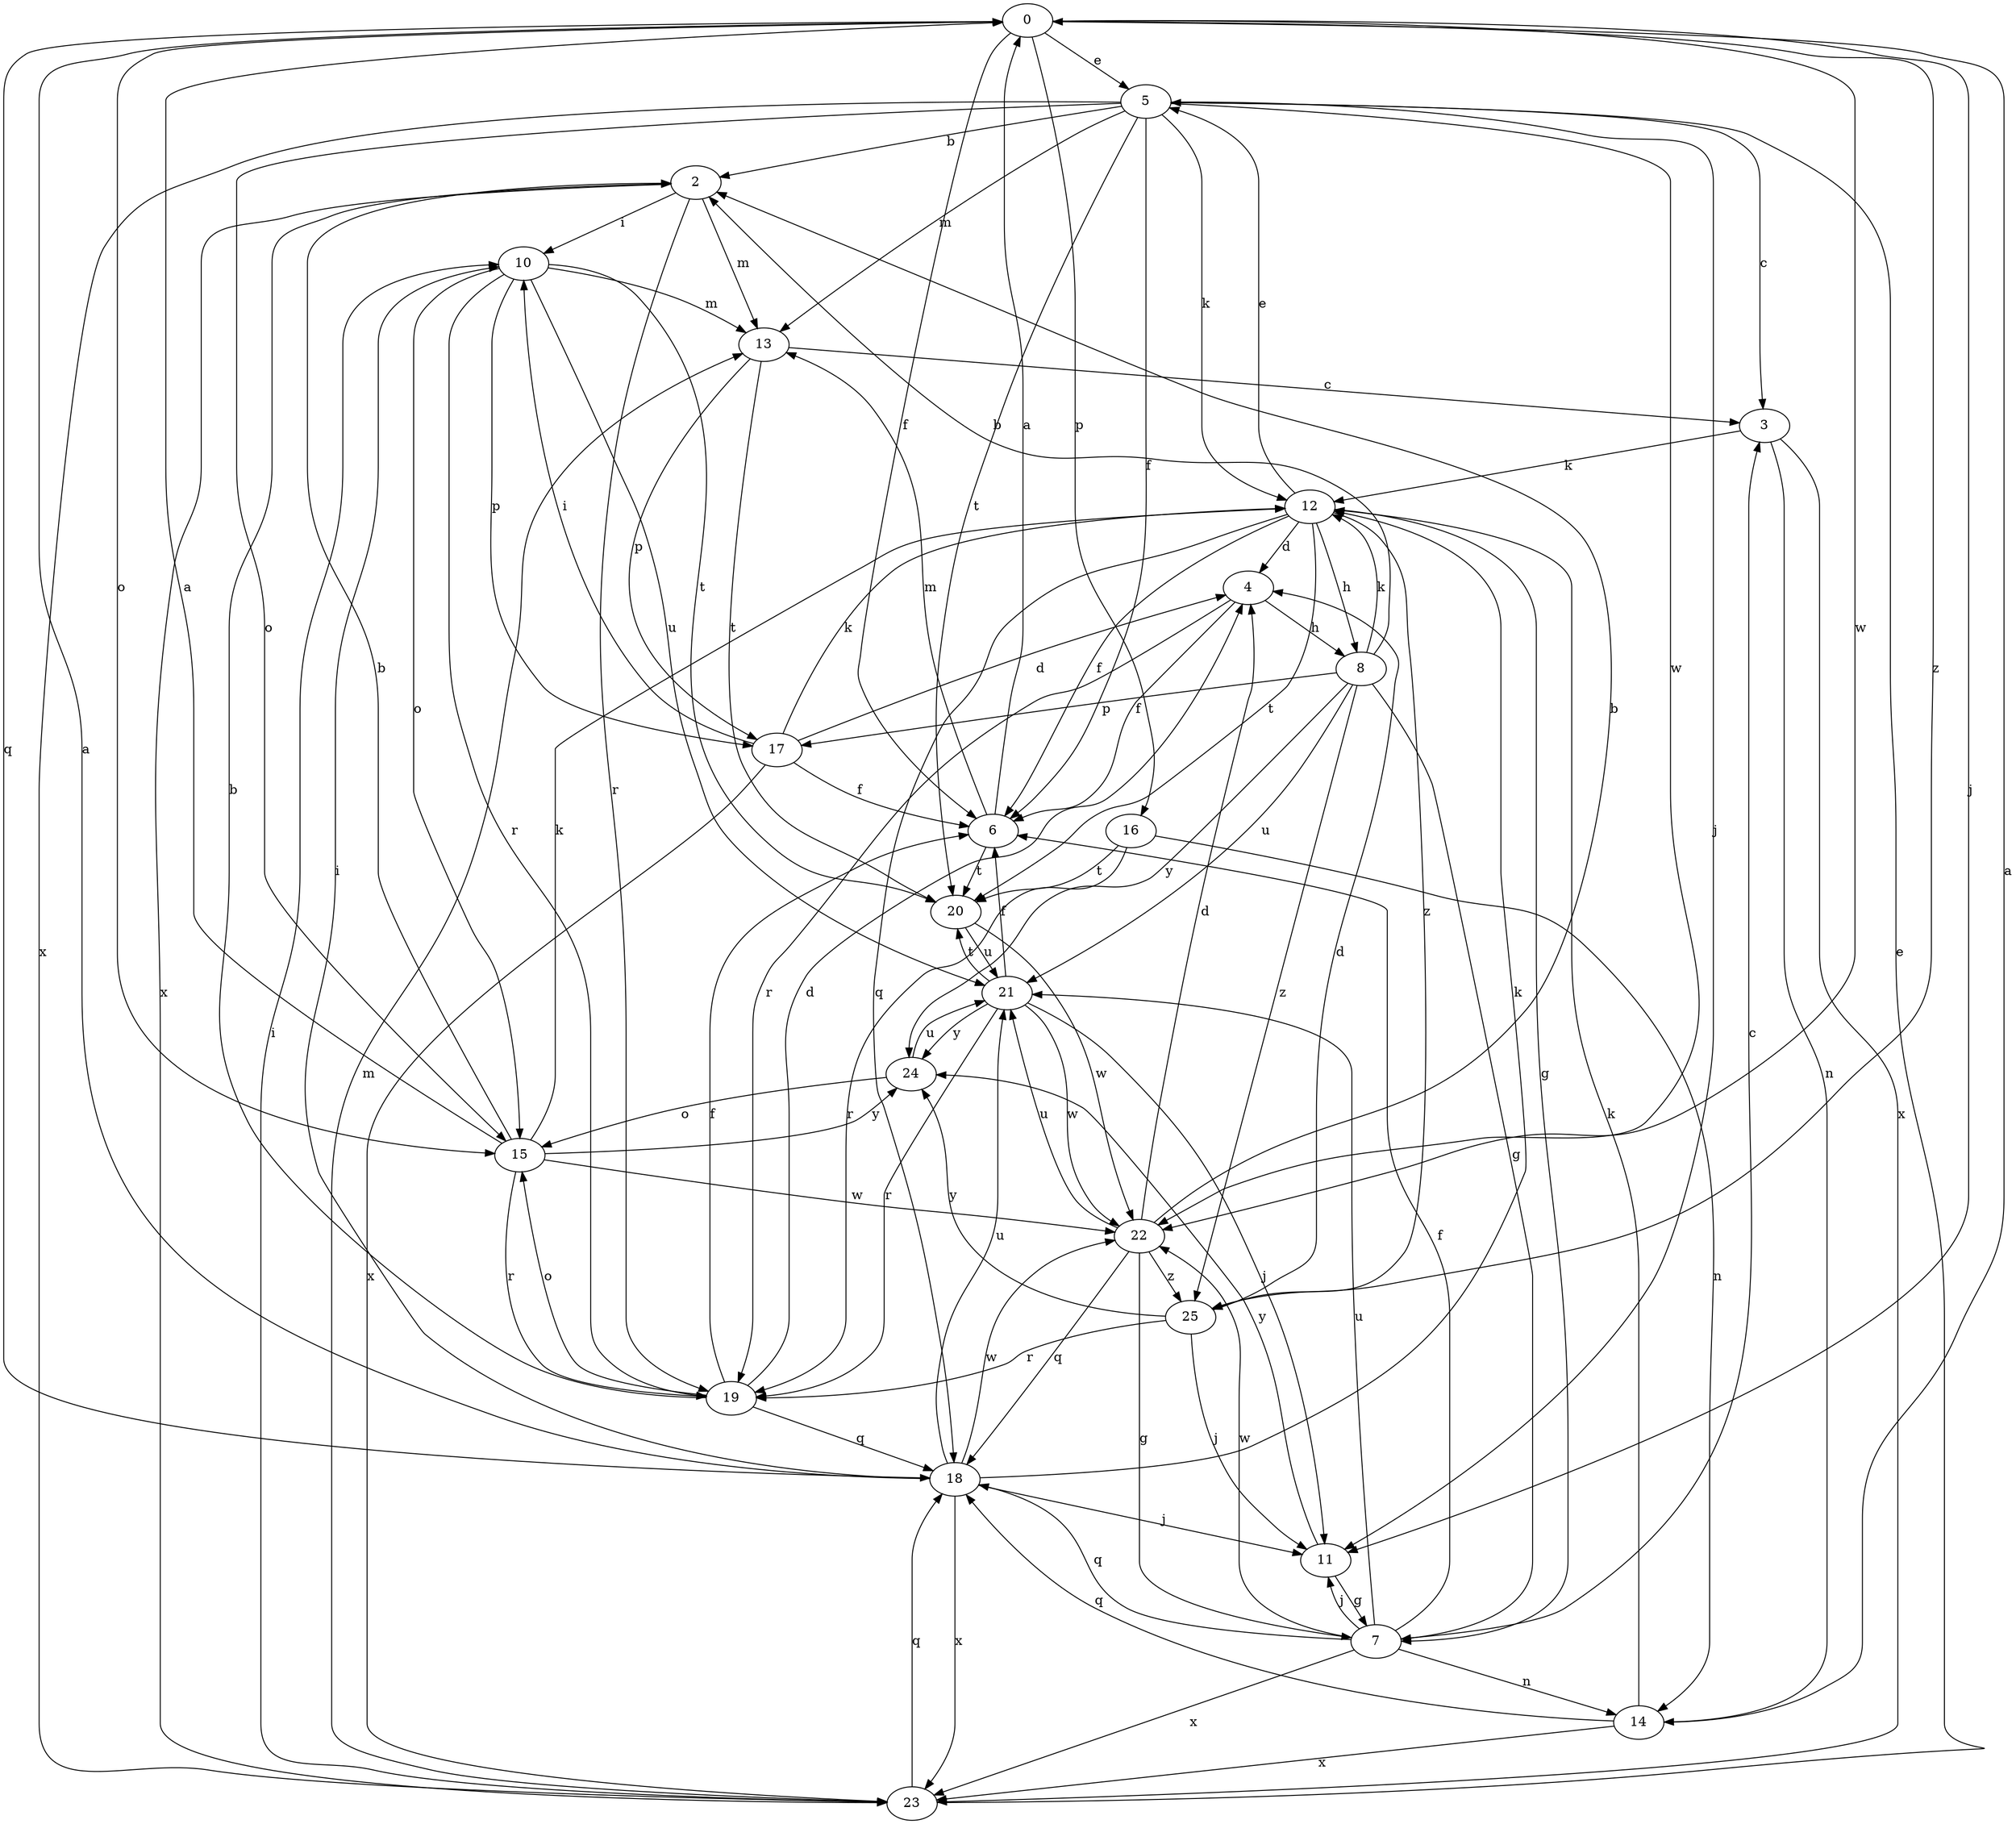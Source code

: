 strict digraph  {
0;
2;
3;
4;
5;
6;
7;
8;
10;
11;
12;
13;
14;
15;
16;
17;
18;
19;
20;
21;
22;
23;
24;
25;
0 -> 5  [label=e];
0 -> 6  [label=f];
0 -> 11  [label=j];
0 -> 15  [label=o];
0 -> 16  [label=p];
0 -> 18  [label=q];
0 -> 22  [label=w];
0 -> 25  [label=z];
2 -> 10  [label=i];
2 -> 13  [label=m];
2 -> 19  [label=r];
2 -> 23  [label=x];
3 -> 12  [label=k];
3 -> 14  [label=n];
3 -> 23  [label=x];
4 -> 6  [label=f];
4 -> 8  [label=h];
4 -> 19  [label=r];
5 -> 2  [label=b];
5 -> 3  [label=c];
5 -> 6  [label=f];
5 -> 11  [label=j];
5 -> 12  [label=k];
5 -> 13  [label=m];
5 -> 15  [label=o];
5 -> 20  [label=t];
5 -> 22  [label=w];
5 -> 23  [label=x];
6 -> 0  [label=a];
6 -> 13  [label=m];
6 -> 20  [label=t];
7 -> 3  [label=c];
7 -> 6  [label=f];
7 -> 11  [label=j];
7 -> 14  [label=n];
7 -> 18  [label=q];
7 -> 21  [label=u];
7 -> 22  [label=w];
7 -> 23  [label=x];
8 -> 2  [label=b];
8 -> 7  [label=g];
8 -> 12  [label=k];
8 -> 17  [label=p];
8 -> 21  [label=u];
8 -> 24  [label=y];
8 -> 25  [label=z];
10 -> 13  [label=m];
10 -> 15  [label=o];
10 -> 17  [label=p];
10 -> 19  [label=r];
10 -> 20  [label=t];
10 -> 21  [label=u];
11 -> 7  [label=g];
11 -> 24  [label=y];
12 -> 4  [label=d];
12 -> 5  [label=e];
12 -> 6  [label=f];
12 -> 7  [label=g];
12 -> 8  [label=h];
12 -> 18  [label=q];
12 -> 20  [label=t];
12 -> 25  [label=z];
13 -> 3  [label=c];
13 -> 17  [label=p];
13 -> 20  [label=t];
14 -> 0  [label=a];
14 -> 12  [label=k];
14 -> 18  [label=q];
14 -> 23  [label=x];
15 -> 0  [label=a];
15 -> 2  [label=b];
15 -> 12  [label=k];
15 -> 19  [label=r];
15 -> 22  [label=w];
15 -> 24  [label=y];
16 -> 14  [label=n];
16 -> 19  [label=r];
16 -> 20  [label=t];
17 -> 4  [label=d];
17 -> 6  [label=f];
17 -> 10  [label=i];
17 -> 12  [label=k];
17 -> 23  [label=x];
18 -> 0  [label=a];
18 -> 10  [label=i];
18 -> 11  [label=j];
18 -> 12  [label=k];
18 -> 21  [label=u];
18 -> 22  [label=w];
18 -> 23  [label=x];
19 -> 2  [label=b];
19 -> 4  [label=d];
19 -> 6  [label=f];
19 -> 15  [label=o];
19 -> 18  [label=q];
20 -> 21  [label=u];
20 -> 22  [label=w];
21 -> 6  [label=f];
21 -> 11  [label=j];
21 -> 19  [label=r];
21 -> 20  [label=t];
21 -> 22  [label=w];
21 -> 24  [label=y];
22 -> 2  [label=b];
22 -> 4  [label=d];
22 -> 7  [label=g];
22 -> 18  [label=q];
22 -> 21  [label=u];
22 -> 25  [label=z];
23 -> 5  [label=e];
23 -> 10  [label=i];
23 -> 13  [label=m];
23 -> 18  [label=q];
24 -> 15  [label=o];
24 -> 21  [label=u];
25 -> 4  [label=d];
25 -> 11  [label=j];
25 -> 19  [label=r];
25 -> 24  [label=y];
}

